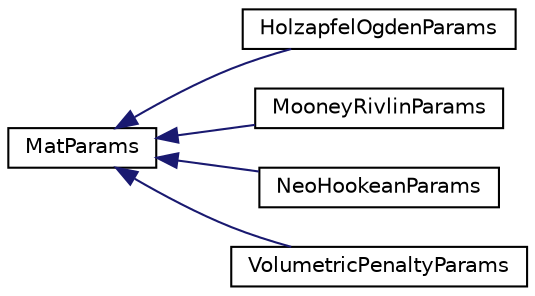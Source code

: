 digraph "Graphical Class Hierarchy"
{
 // LATEX_PDF_SIZE
  edge [fontname="Helvetica",fontsize="10",labelfontname="Helvetica",labelfontsize="10"];
  node [fontname="Helvetica",fontsize="10",shape=record];
  rankdir="LR";
  Node0 [label="MatParams",height=0.2,width=0.4,color="black", fillcolor="white", style="filled",URL="$class_mat_params.html",tooltip=" "];
  Node0 -> Node1 [dir="back",color="midnightblue",fontsize="10",style="solid",fontname="Helvetica"];
  Node1 [label="HolzapfelOgdenParams",height=0.2,width=0.4,color="black", fillcolor="white", style="filled",URL="$class_holzapfel_ogden_params.html",tooltip=" "];
  Node0 -> Node2 [dir="back",color="midnightblue",fontsize="10",style="solid",fontname="Helvetica"];
  Node2 [label="MooneyRivlinParams",height=0.2,width=0.4,color="black", fillcolor="white", style="filled",URL="$class_mooney_rivlin_params.html",tooltip=" "];
  Node0 -> Node3 [dir="back",color="midnightblue",fontsize="10",style="solid",fontname="Helvetica"];
  Node3 [label="NeoHookeanParams",height=0.2,width=0.4,color="black", fillcolor="white", style="filled",URL="$class_neo_hookean_params.html",tooltip=" "];
  Node0 -> Node4 [dir="back",color="midnightblue",fontsize="10",style="solid",fontname="Helvetica"];
  Node4 [label="VolumetricPenaltyParams",height=0.2,width=0.4,color="black", fillcolor="white", style="filled",URL="$class_volumetric_penalty_params.html",tooltip=" "];
}
